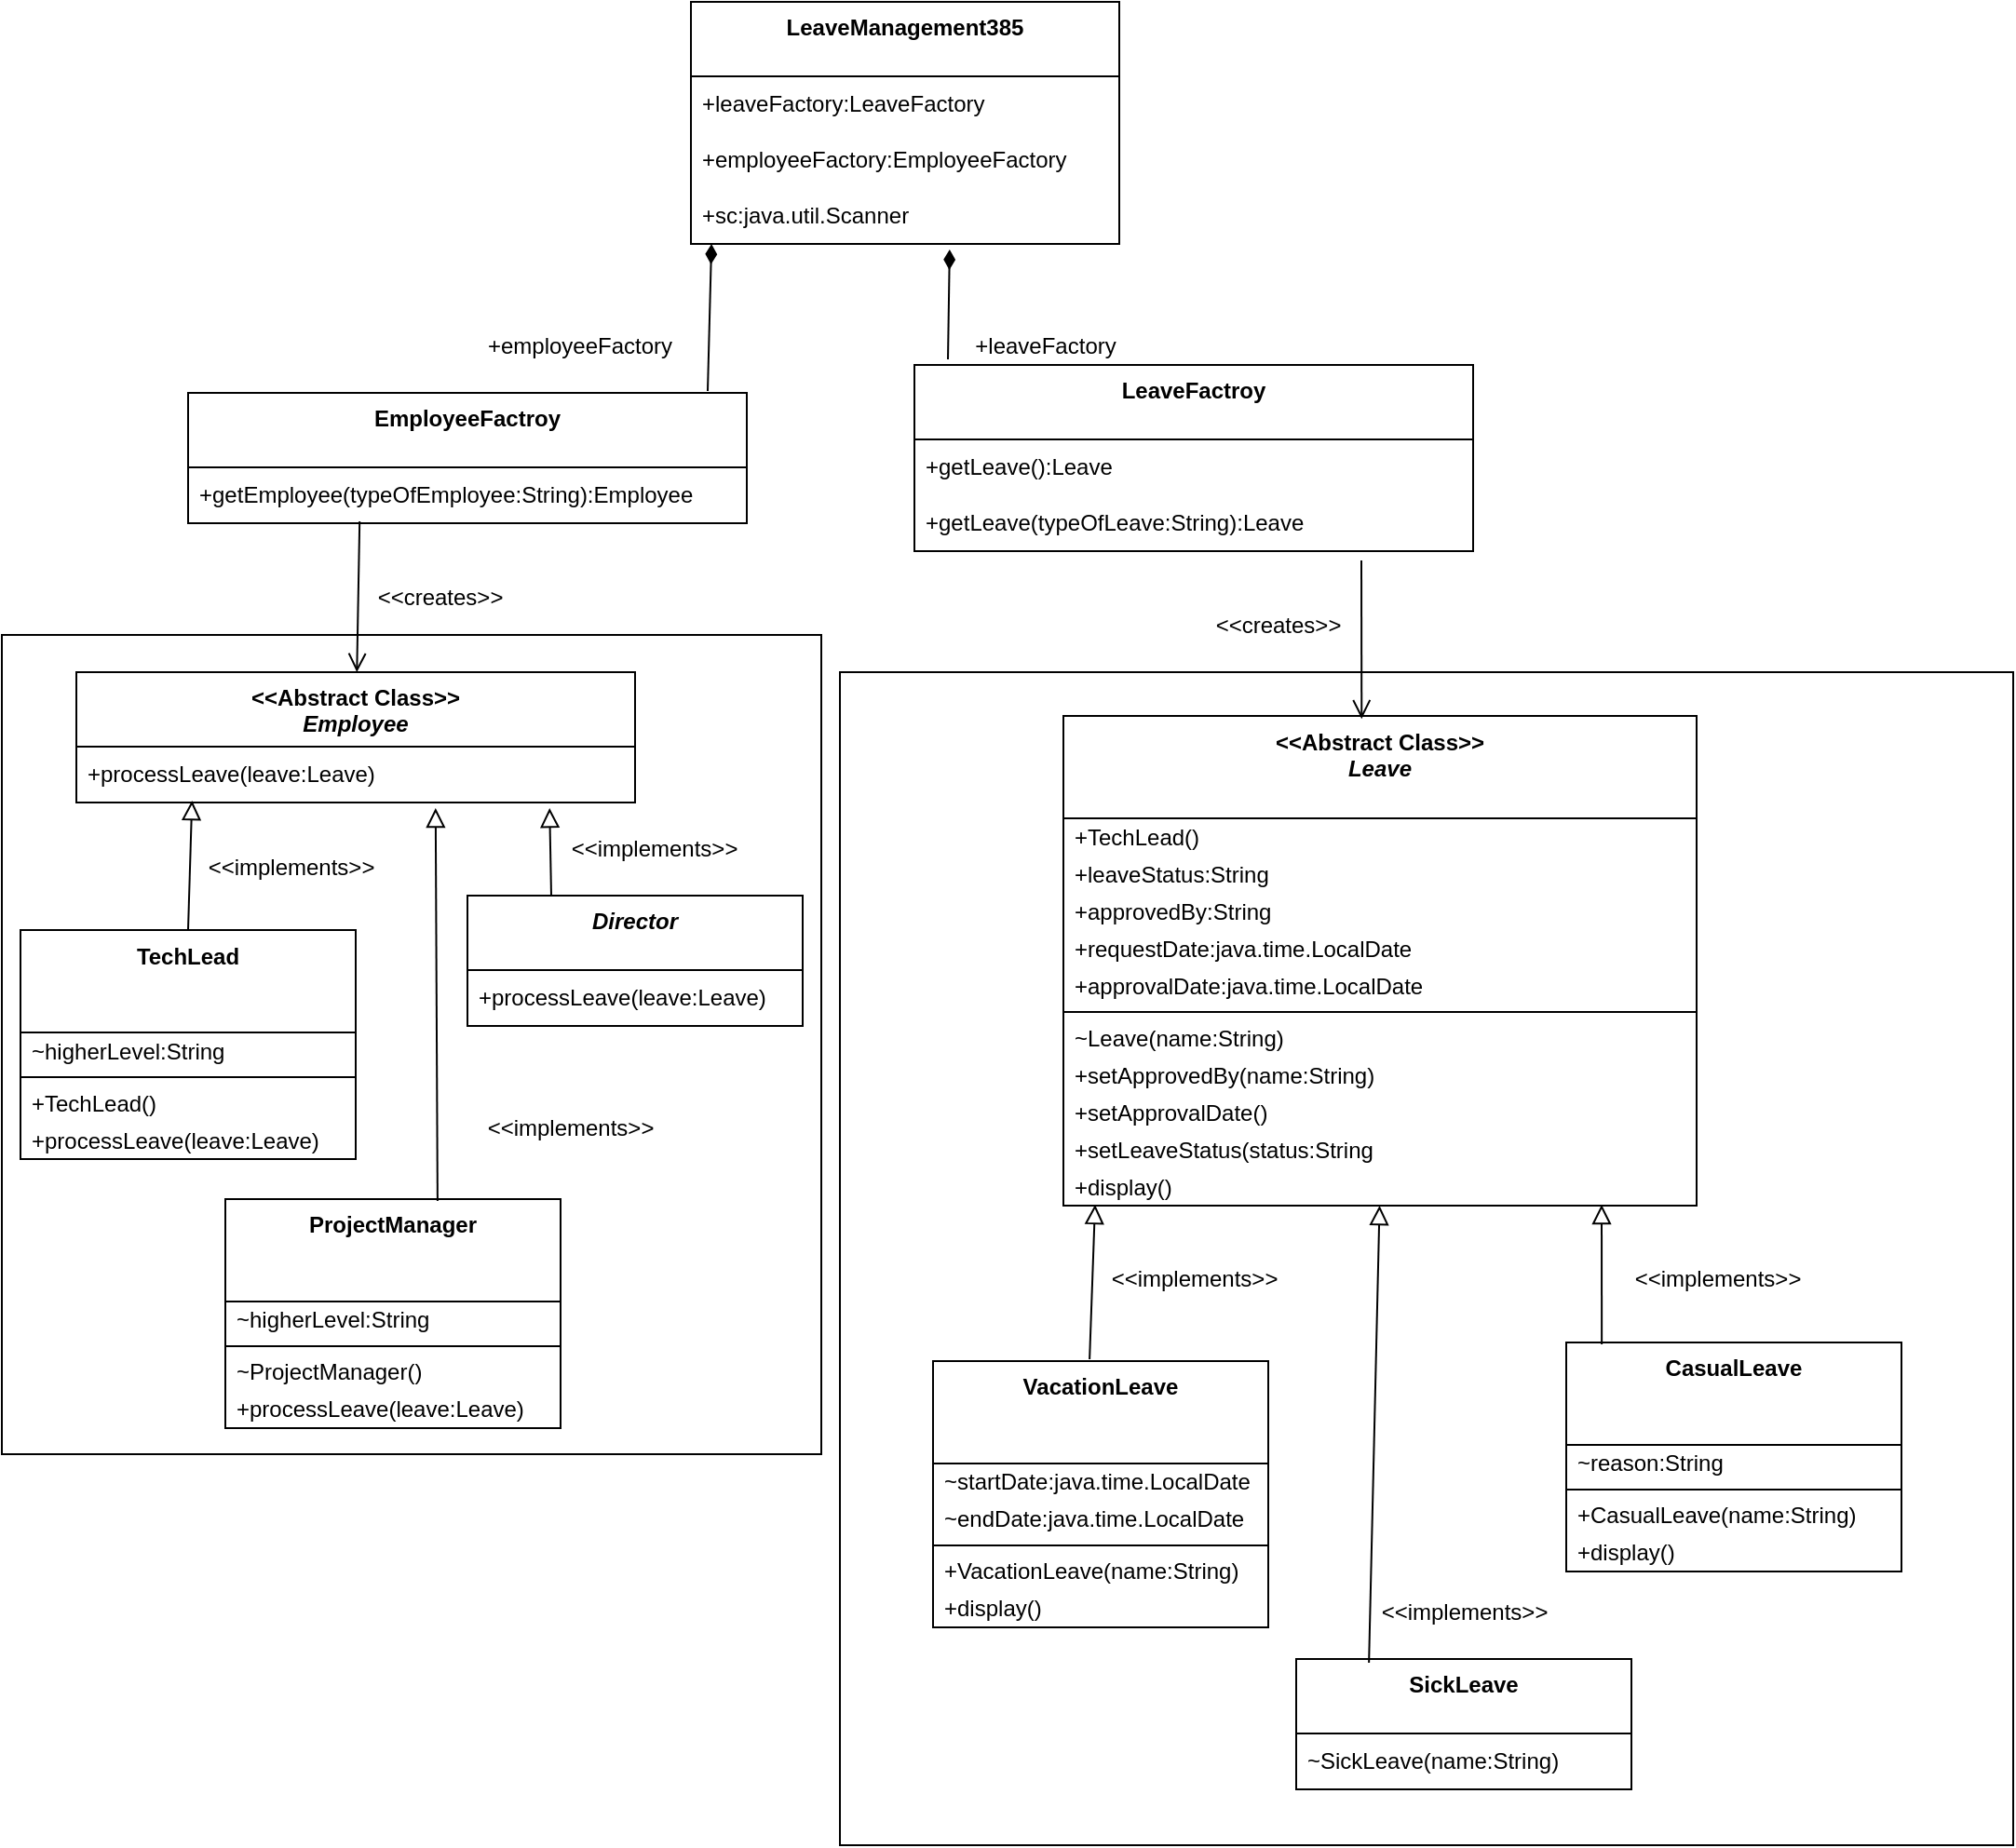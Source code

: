 <mxfile version="21.1.7" type="device">
  <diagram name="Page-1" id="_BMArRF4JR-NpagKreos">
    <mxGraphModel dx="2578" dy="1060" grid="1" gridSize="10" guides="1" tooltips="1" connect="1" arrows="1" fold="1" page="1" pageScale="1" pageWidth="850" pageHeight="1100" math="0" shadow="0">
      <root>
        <mxCell id="0" />
        <mxCell id="1" parent="0" />
        <mxCell id="tjCZEnjZNYBDNR-jfOj--1" value="&lt;b&gt;LeaveManagement385&lt;/b&gt;" style="swimlane;fontStyle=0;align=center;verticalAlign=top;childLayout=stackLayout;horizontal=1;startSize=40;horizontalStack=0;resizeParent=1;resizeParentMax=0;resizeLast=0;collapsible=0;marginBottom=0;html=1;whiteSpace=wrap;" vertex="1" parent="1">
          <mxGeometry x="390" y="60" width="230" height="130" as="geometry" />
        </mxCell>
        <mxCell id="tjCZEnjZNYBDNR-jfOj--2" value="+leaveFactory:LeaveFactory" style="text;html=1;strokeColor=none;fillColor=none;align=left;verticalAlign=middle;spacingLeft=4;spacingRight=4;overflow=hidden;rotatable=0;points=[[0,0.5],[1,0.5]];portConstraint=eastwest;whiteSpace=wrap;" vertex="1" parent="tjCZEnjZNYBDNR-jfOj--1">
          <mxGeometry y="40" width="230" height="30" as="geometry" />
        </mxCell>
        <mxCell id="tjCZEnjZNYBDNR-jfOj--3" value="+employeeFactory:EmployeeFactory" style="text;html=1;strokeColor=none;fillColor=none;align=left;verticalAlign=middle;spacingLeft=4;spacingRight=4;overflow=hidden;rotatable=0;points=[[0,0.5],[1,0.5]];portConstraint=eastwest;whiteSpace=wrap;" vertex="1" parent="tjCZEnjZNYBDNR-jfOj--1">
          <mxGeometry y="70" width="230" height="30" as="geometry" />
        </mxCell>
        <mxCell id="tjCZEnjZNYBDNR-jfOj--4" value="+sc:java.util.Scanner" style="text;html=1;strokeColor=none;fillColor=none;align=left;verticalAlign=middle;spacingLeft=4;spacingRight=4;overflow=hidden;rotatable=0;points=[[0,0.5],[1,0.5]];portConstraint=eastwest;whiteSpace=wrap;" vertex="1" parent="tjCZEnjZNYBDNR-jfOj--1">
          <mxGeometry y="100" width="230" height="30" as="geometry" />
        </mxCell>
        <mxCell id="tjCZEnjZNYBDNR-jfOj--5" value="&lt;b&gt;EmployeeFactroy&lt;/b&gt;" style="swimlane;fontStyle=0;align=center;verticalAlign=top;childLayout=stackLayout;horizontal=1;startSize=40;horizontalStack=0;resizeParent=1;resizeParentMax=0;resizeLast=0;collapsible=0;marginBottom=0;html=1;whiteSpace=wrap;" vertex="1" parent="1">
          <mxGeometry x="120" y="270" width="300" height="70" as="geometry" />
        </mxCell>
        <mxCell id="tjCZEnjZNYBDNR-jfOj--6" value="+getEmployee(typeOfEmployee:String):Employee" style="text;html=1;strokeColor=none;fillColor=none;align=left;verticalAlign=middle;spacingLeft=4;spacingRight=4;overflow=hidden;rotatable=0;points=[[0,0.5],[1,0.5]];portConstraint=eastwest;whiteSpace=wrap;" vertex="1" parent="tjCZEnjZNYBDNR-jfOj--5">
          <mxGeometry y="40" width="300" height="30" as="geometry" />
        </mxCell>
        <mxCell id="tjCZEnjZNYBDNR-jfOj--9" value="&lt;b&gt;LeaveFactroy&lt;/b&gt;" style="swimlane;fontStyle=0;align=center;verticalAlign=top;childLayout=stackLayout;horizontal=1;startSize=40;horizontalStack=0;resizeParent=1;resizeParentMax=0;resizeLast=0;collapsible=0;marginBottom=0;html=1;whiteSpace=wrap;" vertex="1" parent="1">
          <mxGeometry x="510" y="255" width="300" height="100" as="geometry" />
        </mxCell>
        <mxCell id="tjCZEnjZNYBDNR-jfOj--10" value="+getLeave():Leave" style="text;html=1;strokeColor=none;fillColor=none;align=left;verticalAlign=middle;spacingLeft=4;spacingRight=4;overflow=hidden;rotatable=0;points=[[0,0.5],[1,0.5]];portConstraint=eastwest;whiteSpace=wrap;" vertex="1" parent="tjCZEnjZNYBDNR-jfOj--9">
          <mxGeometry y="40" width="300" height="30" as="geometry" />
        </mxCell>
        <mxCell id="tjCZEnjZNYBDNR-jfOj--11" value="+getLeave(typeOfLeave:String):Leave" style="text;html=1;strokeColor=none;fillColor=none;align=left;verticalAlign=middle;spacingLeft=4;spacingRight=4;overflow=hidden;rotatable=0;points=[[0,0.5],[1,0.5]];portConstraint=eastwest;whiteSpace=wrap;" vertex="1" parent="tjCZEnjZNYBDNR-jfOj--9">
          <mxGeometry y="70" width="300" height="30" as="geometry" />
        </mxCell>
        <mxCell id="tjCZEnjZNYBDNR-jfOj--12" value="" style="whiteSpace=wrap;html=1;aspect=fixed;" vertex="1" parent="1">
          <mxGeometry x="20" y="400" width="440" height="440" as="geometry" />
        </mxCell>
        <mxCell id="tjCZEnjZNYBDNR-jfOj--13" value="&lt;div&gt;&lt;b&gt;&amp;lt;&amp;lt;Abstract Class&amp;gt;&amp;gt;&lt;/b&gt;&lt;/div&gt;&lt;div&gt;&lt;b&gt;&lt;i&gt;Employee&lt;br&gt;&lt;/i&gt;&lt;/b&gt;&lt;/div&gt;" style="swimlane;fontStyle=0;align=center;verticalAlign=top;childLayout=stackLayout;horizontal=1;startSize=40;horizontalStack=0;resizeParent=1;resizeParentMax=0;resizeLast=0;collapsible=0;marginBottom=0;html=1;whiteSpace=wrap;" vertex="1" parent="1">
          <mxGeometry x="60" y="420" width="300" height="70" as="geometry" />
        </mxCell>
        <mxCell id="tjCZEnjZNYBDNR-jfOj--14" value="+processLeave(leave:Leave)" style="text;html=1;strokeColor=none;fillColor=none;align=left;verticalAlign=middle;spacingLeft=4;spacingRight=4;overflow=hidden;rotatable=0;points=[[0,0.5],[1,0.5]];portConstraint=eastwest;whiteSpace=wrap;" vertex="1" parent="tjCZEnjZNYBDNR-jfOj--13">
          <mxGeometry y="40" width="300" height="30" as="geometry" />
        </mxCell>
        <mxCell id="tjCZEnjZNYBDNR-jfOj--15" value="&lt;b&gt;&lt;i&gt;Director&lt;/i&gt;&lt;/b&gt;" style="swimlane;fontStyle=0;align=center;verticalAlign=top;childLayout=stackLayout;horizontal=1;startSize=40;horizontalStack=0;resizeParent=1;resizeParentMax=0;resizeLast=0;collapsible=0;marginBottom=0;html=1;whiteSpace=wrap;" vertex="1" parent="1">
          <mxGeometry x="270" y="540" width="180" height="70" as="geometry" />
        </mxCell>
        <mxCell id="tjCZEnjZNYBDNR-jfOj--16" value="+processLeave(leave:Leave)" style="text;html=1;strokeColor=none;fillColor=none;align=left;verticalAlign=middle;spacingLeft=4;spacingRight=4;overflow=hidden;rotatable=0;points=[[0,0.5],[1,0.5]];portConstraint=eastwest;whiteSpace=wrap;" vertex="1" parent="tjCZEnjZNYBDNR-jfOj--15">
          <mxGeometry y="40" width="180" height="30" as="geometry" />
        </mxCell>
        <mxCell id="tjCZEnjZNYBDNR-jfOj--17" value="&lt;b&gt;TechLead&lt;/b&gt;" style="swimlane;fontStyle=0;align=center;verticalAlign=top;childLayout=stackLayout;horizontal=1;startSize=55;horizontalStack=0;resizeParent=1;resizeParentMax=0;resizeLast=0;collapsible=0;marginBottom=0;html=1;whiteSpace=wrap;" vertex="1" parent="1">
          <mxGeometry x="30" y="558.5" width="180" height="123" as="geometry" />
        </mxCell>
        <mxCell id="tjCZEnjZNYBDNR-jfOj--18" value="~higherLevel:String" style="text;html=1;strokeColor=none;fillColor=none;align=left;verticalAlign=middle;spacingLeft=4;spacingRight=4;overflow=hidden;rotatable=0;points=[[0,0.5],[1,0.5]];portConstraint=eastwest;whiteSpace=wrap;" vertex="1" parent="tjCZEnjZNYBDNR-jfOj--17">
          <mxGeometry y="55" width="180" height="20" as="geometry" />
        </mxCell>
        <mxCell id="tjCZEnjZNYBDNR-jfOj--22" value="" style="line;strokeWidth=1;fillColor=none;align=left;verticalAlign=middle;spacingTop=-1;spacingLeft=3;spacingRight=3;rotatable=0;labelPosition=right;points=[];portConstraint=eastwest;" vertex="1" parent="tjCZEnjZNYBDNR-jfOj--17">
          <mxGeometry y="75" width="180" height="8" as="geometry" />
        </mxCell>
        <mxCell id="tjCZEnjZNYBDNR-jfOj--23" value="+TechLead()" style="text;html=1;strokeColor=none;fillColor=none;align=left;verticalAlign=middle;spacingLeft=4;spacingRight=4;overflow=hidden;rotatable=0;points=[[0,0.5],[1,0.5]];portConstraint=eastwest;whiteSpace=wrap;" vertex="1" parent="tjCZEnjZNYBDNR-jfOj--17">
          <mxGeometry y="83" width="180" height="20" as="geometry" />
        </mxCell>
        <mxCell id="tjCZEnjZNYBDNR-jfOj--24" value="+processLeave(leave:Leave)" style="text;html=1;strokeColor=none;fillColor=none;align=left;verticalAlign=middle;spacingLeft=4;spacingRight=4;overflow=hidden;rotatable=0;points=[[0,0.5],[1,0.5]];portConstraint=eastwest;whiteSpace=wrap;" vertex="1" parent="tjCZEnjZNYBDNR-jfOj--17">
          <mxGeometry y="103" width="180" height="20" as="geometry" />
        </mxCell>
        <mxCell id="tjCZEnjZNYBDNR-jfOj--25" value="&lt;b&gt;ProjectManager&lt;/b&gt;" style="swimlane;fontStyle=0;align=center;verticalAlign=top;childLayout=stackLayout;horizontal=1;startSize=55;horizontalStack=0;resizeParent=1;resizeParentMax=0;resizeLast=0;collapsible=0;marginBottom=0;html=1;whiteSpace=wrap;" vertex="1" parent="1">
          <mxGeometry x="140" y="703" width="180" height="123" as="geometry" />
        </mxCell>
        <mxCell id="tjCZEnjZNYBDNR-jfOj--26" value="~higherLevel:String" style="text;html=1;strokeColor=none;fillColor=none;align=left;verticalAlign=middle;spacingLeft=4;spacingRight=4;overflow=hidden;rotatable=0;points=[[0,0.5],[1,0.5]];portConstraint=eastwest;whiteSpace=wrap;" vertex="1" parent="tjCZEnjZNYBDNR-jfOj--25">
          <mxGeometry y="55" width="180" height="20" as="geometry" />
        </mxCell>
        <mxCell id="tjCZEnjZNYBDNR-jfOj--27" value="" style="line;strokeWidth=1;fillColor=none;align=left;verticalAlign=middle;spacingTop=-1;spacingLeft=3;spacingRight=3;rotatable=0;labelPosition=right;points=[];portConstraint=eastwest;" vertex="1" parent="tjCZEnjZNYBDNR-jfOj--25">
          <mxGeometry y="75" width="180" height="8" as="geometry" />
        </mxCell>
        <mxCell id="tjCZEnjZNYBDNR-jfOj--28" value="~ProjectManager()" style="text;html=1;strokeColor=none;fillColor=none;align=left;verticalAlign=middle;spacingLeft=4;spacingRight=4;overflow=hidden;rotatable=0;points=[[0,0.5],[1,0.5]];portConstraint=eastwest;whiteSpace=wrap;" vertex="1" parent="tjCZEnjZNYBDNR-jfOj--25">
          <mxGeometry y="83" width="180" height="20" as="geometry" />
        </mxCell>
        <mxCell id="tjCZEnjZNYBDNR-jfOj--29" value="+processLeave(leave:Leave)" style="text;html=1;strokeColor=none;fillColor=none;align=left;verticalAlign=middle;spacingLeft=4;spacingRight=4;overflow=hidden;rotatable=0;points=[[0,0.5],[1,0.5]];portConstraint=eastwest;whiteSpace=wrap;" vertex="1" parent="tjCZEnjZNYBDNR-jfOj--25">
          <mxGeometry y="103" width="180" height="20" as="geometry" />
        </mxCell>
        <mxCell id="tjCZEnjZNYBDNR-jfOj--30" value="" style="whiteSpace=wrap;html=1;aspect=fixed;" vertex="1" parent="1">
          <mxGeometry x="470" y="420" width="630" height="630" as="geometry" />
        </mxCell>
        <mxCell id="tjCZEnjZNYBDNR-jfOj--31" value="&lt;div&gt;&lt;b&gt;&amp;lt;&amp;lt;Abstract Class&amp;gt;&amp;gt;&lt;/b&gt;&lt;/div&gt;&lt;div&gt;&lt;b&gt;&lt;i&gt;Leave&lt;br&gt;&lt;/i&gt;&lt;/b&gt;&lt;/div&gt;" style="swimlane;fontStyle=0;align=center;verticalAlign=top;childLayout=stackLayout;horizontal=1;startSize=55;horizontalStack=0;resizeParent=1;resizeParentMax=0;resizeLast=0;collapsible=0;marginBottom=0;html=1;whiteSpace=wrap;" vertex="1" parent="1">
          <mxGeometry x="590" y="443.5" width="340" height="263" as="geometry" />
        </mxCell>
        <mxCell id="tjCZEnjZNYBDNR-jfOj--34" value="+TechLead()" style="text;html=1;strokeColor=none;fillColor=none;align=left;verticalAlign=middle;spacingLeft=4;spacingRight=4;overflow=hidden;rotatable=0;points=[[0,0.5],[1,0.5]];portConstraint=eastwest;whiteSpace=wrap;" vertex="1" parent="tjCZEnjZNYBDNR-jfOj--31">
          <mxGeometry y="55" width="340" height="20" as="geometry" />
        </mxCell>
        <mxCell id="tjCZEnjZNYBDNR-jfOj--32" value="+leaveStatus:String" style="text;html=1;strokeColor=none;fillColor=none;align=left;verticalAlign=middle;spacingLeft=4;spacingRight=4;overflow=hidden;rotatable=0;points=[[0,0.5],[1,0.5]];portConstraint=eastwest;whiteSpace=wrap;" vertex="1" parent="tjCZEnjZNYBDNR-jfOj--31">
          <mxGeometry y="75" width="340" height="20" as="geometry" />
        </mxCell>
        <mxCell id="tjCZEnjZNYBDNR-jfOj--37" value="+approvedBy:String" style="text;html=1;strokeColor=none;fillColor=none;align=left;verticalAlign=middle;spacingLeft=4;spacingRight=4;overflow=hidden;rotatable=0;points=[[0,0.5],[1,0.5]];portConstraint=eastwest;whiteSpace=wrap;" vertex="1" parent="tjCZEnjZNYBDNR-jfOj--31">
          <mxGeometry y="95" width="340" height="20" as="geometry" />
        </mxCell>
        <mxCell id="tjCZEnjZNYBDNR-jfOj--38" value="+requestDate:java.time.LocalDate" style="text;html=1;strokeColor=none;fillColor=none;align=left;verticalAlign=middle;spacingLeft=4;spacingRight=4;overflow=hidden;rotatable=0;points=[[0,0.5],[1,0.5]];portConstraint=eastwest;whiteSpace=wrap;" vertex="1" parent="tjCZEnjZNYBDNR-jfOj--31">
          <mxGeometry y="115" width="340" height="20" as="geometry" />
        </mxCell>
        <mxCell id="tjCZEnjZNYBDNR-jfOj--39" value="+approvalDate:java.time.LocalDate" style="text;html=1;strokeColor=none;fillColor=none;align=left;verticalAlign=middle;spacingLeft=4;spacingRight=4;overflow=hidden;rotatable=0;points=[[0,0.5],[1,0.5]];portConstraint=eastwest;whiteSpace=wrap;" vertex="1" parent="tjCZEnjZNYBDNR-jfOj--31">
          <mxGeometry y="135" width="340" height="20" as="geometry" />
        </mxCell>
        <mxCell id="tjCZEnjZNYBDNR-jfOj--33" value="" style="line;strokeWidth=1;fillColor=none;align=left;verticalAlign=middle;spacingTop=-1;spacingLeft=3;spacingRight=3;rotatable=0;labelPosition=right;points=[];portConstraint=eastwest;" vertex="1" parent="tjCZEnjZNYBDNR-jfOj--31">
          <mxGeometry y="155" width="340" height="8" as="geometry" />
        </mxCell>
        <mxCell id="tjCZEnjZNYBDNR-jfOj--36" value="~Leave(name:String)" style="text;html=1;strokeColor=none;fillColor=none;align=left;verticalAlign=middle;spacingLeft=4;spacingRight=4;overflow=hidden;rotatable=0;points=[[0,0.5],[1,0.5]];portConstraint=eastwest;whiteSpace=wrap;" vertex="1" parent="tjCZEnjZNYBDNR-jfOj--31">
          <mxGeometry y="163" width="340" height="20" as="geometry" />
        </mxCell>
        <mxCell id="tjCZEnjZNYBDNR-jfOj--35" value="&lt;div&gt;+setApprovedBy(name:String)&lt;/div&gt;" style="text;html=1;strokeColor=none;fillColor=none;align=left;verticalAlign=middle;spacingLeft=4;spacingRight=4;overflow=hidden;rotatable=0;points=[[0,0.5],[1,0.5]];portConstraint=eastwest;whiteSpace=wrap;" vertex="1" parent="tjCZEnjZNYBDNR-jfOj--31">
          <mxGeometry y="183" width="340" height="20" as="geometry" />
        </mxCell>
        <mxCell id="tjCZEnjZNYBDNR-jfOj--41" value="&lt;div&gt;+setApprovalDate()&lt;/div&gt;" style="text;html=1;strokeColor=none;fillColor=none;align=left;verticalAlign=middle;spacingLeft=4;spacingRight=4;overflow=hidden;rotatable=0;points=[[0,0.5],[1,0.5]];portConstraint=eastwest;whiteSpace=wrap;" vertex="1" parent="tjCZEnjZNYBDNR-jfOj--31">
          <mxGeometry y="203" width="340" height="20" as="geometry" />
        </mxCell>
        <mxCell id="tjCZEnjZNYBDNR-jfOj--42" value="+setLeaveStatus(status:String" style="text;html=1;strokeColor=none;fillColor=none;align=left;verticalAlign=middle;spacingLeft=4;spacingRight=4;overflow=hidden;rotatable=0;points=[[0,0.5],[1,0.5]];portConstraint=eastwest;whiteSpace=wrap;" vertex="1" parent="tjCZEnjZNYBDNR-jfOj--31">
          <mxGeometry y="223" width="340" height="20" as="geometry" />
        </mxCell>
        <mxCell id="tjCZEnjZNYBDNR-jfOj--43" value="+display()" style="text;html=1;strokeColor=none;fillColor=none;align=left;verticalAlign=middle;spacingLeft=4;spacingRight=4;overflow=hidden;rotatable=0;points=[[0,0.5],[1,0.5]];portConstraint=eastwest;whiteSpace=wrap;" vertex="1" parent="tjCZEnjZNYBDNR-jfOj--31">
          <mxGeometry y="243" width="340" height="20" as="geometry" />
        </mxCell>
        <mxCell id="tjCZEnjZNYBDNR-jfOj--44" value="&lt;b&gt;VacationLeave&lt;/b&gt;" style="swimlane;fontStyle=0;align=center;verticalAlign=top;childLayout=stackLayout;horizontal=1;startSize=55;horizontalStack=0;resizeParent=1;resizeParentMax=0;resizeLast=0;collapsible=0;marginBottom=0;html=1;whiteSpace=wrap;" vertex="1" parent="1">
          <mxGeometry x="520" y="790" width="180" height="143" as="geometry" />
        </mxCell>
        <mxCell id="tjCZEnjZNYBDNR-jfOj--45" value="~startDate:java.time.LocalDate" style="text;html=1;strokeColor=none;fillColor=none;align=left;verticalAlign=middle;spacingLeft=4;spacingRight=4;overflow=hidden;rotatable=0;points=[[0,0.5],[1,0.5]];portConstraint=eastwest;whiteSpace=wrap;" vertex="1" parent="tjCZEnjZNYBDNR-jfOj--44">
          <mxGeometry y="55" width="180" height="20" as="geometry" />
        </mxCell>
        <mxCell id="tjCZEnjZNYBDNR-jfOj--49" value="~endDate:java.time.LocalDate" style="text;html=1;strokeColor=none;fillColor=none;align=left;verticalAlign=middle;spacingLeft=4;spacingRight=4;overflow=hidden;rotatable=0;points=[[0,0.5],[1,0.5]];portConstraint=eastwest;whiteSpace=wrap;" vertex="1" parent="tjCZEnjZNYBDNR-jfOj--44">
          <mxGeometry y="75" width="180" height="20" as="geometry" />
        </mxCell>
        <mxCell id="tjCZEnjZNYBDNR-jfOj--46" value="" style="line;strokeWidth=1;fillColor=none;align=left;verticalAlign=middle;spacingTop=-1;spacingLeft=3;spacingRight=3;rotatable=0;labelPosition=right;points=[];portConstraint=eastwest;" vertex="1" parent="tjCZEnjZNYBDNR-jfOj--44">
          <mxGeometry y="95" width="180" height="8" as="geometry" />
        </mxCell>
        <mxCell id="tjCZEnjZNYBDNR-jfOj--47" value="+VacationLeave(name:String)" style="text;html=1;strokeColor=none;fillColor=none;align=left;verticalAlign=middle;spacingLeft=4;spacingRight=4;overflow=hidden;rotatable=0;points=[[0,0.5],[1,0.5]];portConstraint=eastwest;whiteSpace=wrap;" vertex="1" parent="tjCZEnjZNYBDNR-jfOj--44">
          <mxGeometry y="103" width="180" height="20" as="geometry" />
        </mxCell>
        <mxCell id="tjCZEnjZNYBDNR-jfOj--48" value="+display()" style="text;html=1;strokeColor=none;fillColor=none;align=left;verticalAlign=middle;spacingLeft=4;spacingRight=4;overflow=hidden;rotatable=0;points=[[0,0.5],[1,0.5]];portConstraint=eastwest;whiteSpace=wrap;" vertex="1" parent="tjCZEnjZNYBDNR-jfOj--44">
          <mxGeometry y="123" width="180" height="20" as="geometry" />
        </mxCell>
        <mxCell id="tjCZEnjZNYBDNR-jfOj--50" value="&lt;b&gt;CasualLeave&lt;/b&gt;" style="swimlane;fontStyle=0;align=center;verticalAlign=top;childLayout=stackLayout;horizontal=1;startSize=55;horizontalStack=0;resizeParent=1;resizeParentMax=0;resizeLast=0;collapsible=0;marginBottom=0;html=1;whiteSpace=wrap;" vertex="1" parent="1">
          <mxGeometry x="860" y="780" width="180" height="123" as="geometry" />
        </mxCell>
        <mxCell id="tjCZEnjZNYBDNR-jfOj--51" value="~reason:String" style="text;html=1;strokeColor=none;fillColor=none;align=left;verticalAlign=middle;spacingLeft=4;spacingRight=4;overflow=hidden;rotatable=0;points=[[0,0.5],[1,0.5]];portConstraint=eastwest;whiteSpace=wrap;" vertex="1" parent="tjCZEnjZNYBDNR-jfOj--50">
          <mxGeometry y="55" width="180" height="20" as="geometry" />
        </mxCell>
        <mxCell id="tjCZEnjZNYBDNR-jfOj--53" value="" style="line;strokeWidth=1;fillColor=none;align=left;verticalAlign=middle;spacingTop=-1;spacingLeft=3;spacingRight=3;rotatable=0;labelPosition=right;points=[];portConstraint=eastwest;" vertex="1" parent="tjCZEnjZNYBDNR-jfOj--50">
          <mxGeometry y="75" width="180" height="8" as="geometry" />
        </mxCell>
        <mxCell id="tjCZEnjZNYBDNR-jfOj--54" value="+CasualLeave(name:String)" style="text;html=1;strokeColor=none;fillColor=none;align=left;verticalAlign=middle;spacingLeft=4;spacingRight=4;overflow=hidden;rotatable=0;points=[[0,0.5],[1,0.5]];portConstraint=eastwest;whiteSpace=wrap;" vertex="1" parent="tjCZEnjZNYBDNR-jfOj--50">
          <mxGeometry y="83" width="180" height="20" as="geometry" />
        </mxCell>
        <mxCell id="tjCZEnjZNYBDNR-jfOj--55" value="+display()" style="text;html=1;strokeColor=none;fillColor=none;align=left;verticalAlign=middle;spacingLeft=4;spacingRight=4;overflow=hidden;rotatable=0;points=[[0,0.5],[1,0.5]];portConstraint=eastwest;whiteSpace=wrap;" vertex="1" parent="tjCZEnjZNYBDNR-jfOj--50">
          <mxGeometry y="103" width="180" height="20" as="geometry" />
        </mxCell>
        <mxCell id="tjCZEnjZNYBDNR-jfOj--56" value="&lt;b&gt;SickLeave&lt;/b&gt;" style="swimlane;fontStyle=0;align=center;verticalAlign=top;childLayout=stackLayout;horizontal=1;startSize=40;horizontalStack=0;resizeParent=1;resizeParentMax=0;resizeLast=0;collapsible=0;marginBottom=0;html=1;whiteSpace=wrap;" vertex="1" parent="1">
          <mxGeometry x="715" y="950" width="180" height="70" as="geometry" />
        </mxCell>
        <mxCell id="tjCZEnjZNYBDNR-jfOj--57" value="~SickLeave(name:String)" style="text;html=1;strokeColor=none;fillColor=none;align=left;verticalAlign=middle;spacingLeft=4;spacingRight=4;overflow=hidden;rotatable=0;points=[[0,0.5],[1,0.5]];portConstraint=eastwest;whiteSpace=wrap;" vertex="1" parent="tjCZEnjZNYBDNR-jfOj--56">
          <mxGeometry y="40" width="180" height="30" as="geometry" />
        </mxCell>
        <mxCell id="tjCZEnjZNYBDNR-jfOj--58" value="" style="endArrow=none;startArrow=diamondThin;endFill=0;startFill=1;html=1;verticalAlign=bottom;labelBackgroundColor=none;strokeWidth=1;startSize=8;endSize=8;rounded=0;exitX=0.048;exitY=1;exitDx=0;exitDy=0;exitPerimeter=0;entryX=0.93;entryY=-0.014;entryDx=0;entryDy=0;entryPerimeter=0;" edge="1" parent="1" source="tjCZEnjZNYBDNR-jfOj--4" target="tjCZEnjZNYBDNR-jfOj--5">
          <mxGeometry width="160" relative="1" as="geometry">
            <mxPoint x="210" y="350" as="sourcePoint" />
            <mxPoint x="370" y="350" as="targetPoint" />
          </mxGeometry>
        </mxCell>
        <mxCell id="tjCZEnjZNYBDNR-jfOj--59" value="+employeeFactory" style="text;html=1;align=center;verticalAlign=middle;resizable=0;points=[];autosize=1;strokeColor=none;fillColor=none;" vertex="1" parent="1">
          <mxGeometry x="270" y="230" width="120" height="30" as="geometry" />
        </mxCell>
        <mxCell id="tjCZEnjZNYBDNR-jfOj--60" value="" style="endArrow=none;startArrow=diamondThin;endFill=0;startFill=1;html=1;verticalAlign=bottom;labelBackgroundColor=none;strokeWidth=1;startSize=8;endSize=8;rounded=0;exitX=0.604;exitY=1.1;exitDx=0;exitDy=0;exitPerimeter=0;entryX=0.06;entryY=-0.03;entryDx=0;entryDy=0;entryPerimeter=0;" edge="1" parent="1" source="tjCZEnjZNYBDNR-jfOj--4" target="tjCZEnjZNYBDNR-jfOj--9">
          <mxGeometry width="160" relative="1" as="geometry">
            <mxPoint x="532" y="200" as="sourcePoint" />
            <mxPoint x="530" y="279" as="targetPoint" />
          </mxGeometry>
        </mxCell>
        <mxCell id="tjCZEnjZNYBDNR-jfOj--61" value="+leaveFactory" style="text;html=1;align=center;verticalAlign=middle;resizable=0;points=[];autosize=1;strokeColor=none;fillColor=none;" vertex="1" parent="1">
          <mxGeometry x="530" y="230" width="100" height="30" as="geometry" />
        </mxCell>
        <mxCell id="tjCZEnjZNYBDNR-jfOj--62" value="" style="endArrow=open;startArrow=none;endFill=0;startFill=0;endSize=8;html=1;verticalAlign=bottom;labelBackgroundColor=none;strokeWidth=1;rounded=0;exitX=0.307;exitY=0.967;exitDx=0;exitDy=0;exitPerimeter=0;" edge="1" parent="1" source="tjCZEnjZNYBDNR-jfOj--6" target="tjCZEnjZNYBDNR-jfOj--13">
          <mxGeometry width="160" relative="1" as="geometry">
            <mxPoint x="230" y="350" as="sourcePoint" />
            <mxPoint x="390" y="350" as="targetPoint" />
          </mxGeometry>
        </mxCell>
        <mxCell id="tjCZEnjZNYBDNR-jfOj--63" value="&amp;lt;&amp;lt;creates&amp;gt;&amp;gt;" style="text;html=1;align=center;verticalAlign=middle;resizable=0;points=[];autosize=1;strokeColor=none;fillColor=none;" vertex="1" parent="1">
          <mxGeometry x="210" y="365" width="90" height="30" as="geometry" />
        </mxCell>
        <mxCell id="tjCZEnjZNYBDNR-jfOj--64" value="" style="endArrow=open;startArrow=none;endFill=0;startFill=0;endSize=8;html=1;verticalAlign=bottom;labelBackgroundColor=none;strokeWidth=1;rounded=0;entryX=0.471;entryY=0.006;entryDx=0;entryDy=0;entryPerimeter=0;exitX=0.8;exitY=1.167;exitDx=0;exitDy=0;exitPerimeter=0;" edge="1" parent="1" source="tjCZEnjZNYBDNR-jfOj--11" target="tjCZEnjZNYBDNR-jfOj--31">
          <mxGeometry width="160" relative="1" as="geometry">
            <mxPoint x="676" y="359" as="sourcePoint" />
            <mxPoint x="675" y="440" as="targetPoint" />
          </mxGeometry>
        </mxCell>
        <mxCell id="tjCZEnjZNYBDNR-jfOj--65" value="&amp;lt;&amp;lt;creates&amp;gt;&amp;gt;" style="text;html=1;align=center;verticalAlign=middle;resizable=0;points=[];autosize=1;strokeColor=none;fillColor=none;" vertex="1" parent="1">
          <mxGeometry x="660" y="380" width="90" height="30" as="geometry" />
        </mxCell>
        <mxCell id="tjCZEnjZNYBDNR-jfOj--66" value="" style="endArrow=block;html=1;rounded=0;align=center;verticalAlign=bottom;endFill=0;labelBackgroundColor=none;endSize=8;exitX=0.5;exitY=0;exitDx=0;exitDy=0;entryX=0.207;entryY=0.967;entryDx=0;entryDy=0;entryPerimeter=0;" edge="1" parent="1" source="tjCZEnjZNYBDNR-jfOj--17" target="tjCZEnjZNYBDNR-jfOj--14">
          <mxGeometry relative="1" as="geometry">
            <mxPoint x="190" y="610" as="sourcePoint" />
            <mxPoint x="350" y="610" as="targetPoint" />
          </mxGeometry>
        </mxCell>
        <mxCell id="tjCZEnjZNYBDNR-jfOj--67" value="" style="resizable=0;html=1;align=center;verticalAlign=top;labelBackgroundColor=none;" connectable="0" vertex="1" parent="tjCZEnjZNYBDNR-jfOj--66">
          <mxGeometry relative="1" as="geometry" />
        </mxCell>
        <mxCell id="tjCZEnjZNYBDNR-jfOj--68" value="&amp;lt;&amp;lt;implements&amp;gt;&amp;gt;" style="text;html=1;align=center;verticalAlign=middle;resizable=0;points=[];autosize=1;strokeColor=none;fillColor=none;" vertex="1" parent="1">
          <mxGeometry x="120" y="510" width="110" height="30" as="geometry" />
        </mxCell>
        <mxCell id="tjCZEnjZNYBDNR-jfOj--69" value="&amp;lt;&amp;lt;implements&amp;gt;&amp;gt;" style="text;html=1;align=center;verticalAlign=middle;resizable=0;points=[];autosize=1;strokeColor=none;fillColor=none;" vertex="1" parent="1">
          <mxGeometry x="270" y="650" width="110" height="30" as="geometry" />
        </mxCell>
        <mxCell id="tjCZEnjZNYBDNR-jfOj--70" value="&amp;lt;&amp;lt;implements&amp;gt;&amp;gt;" style="text;html=1;align=center;verticalAlign=middle;resizable=0;points=[];autosize=1;strokeColor=none;fillColor=none;" vertex="1" parent="1">
          <mxGeometry x="315" y="500" width="110" height="30" as="geometry" />
        </mxCell>
        <mxCell id="tjCZEnjZNYBDNR-jfOj--71" value="" style="endArrow=block;html=1;rounded=0;align=center;verticalAlign=bottom;endFill=0;labelBackgroundColor=none;endSize=8;exitX=0.25;exitY=0;exitDx=0;exitDy=0;entryX=0.847;entryY=1.1;entryDx=0;entryDy=0;entryPerimeter=0;" edge="1" parent="1" source="tjCZEnjZNYBDNR-jfOj--15" target="tjCZEnjZNYBDNR-jfOj--14">
          <mxGeometry relative="1" as="geometry">
            <mxPoint x="310" y="558.5" as="sourcePoint" />
            <mxPoint x="312" y="488.5" as="targetPoint" />
          </mxGeometry>
        </mxCell>
        <mxCell id="tjCZEnjZNYBDNR-jfOj--72" value="" style="resizable=0;html=1;align=center;verticalAlign=top;labelBackgroundColor=none;" connectable="0" vertex="1" parent="tjCZEnjZNYBDNR-jfOj--71">
          <mxGeometry relative="1" as="geometry" />
        </mxCell>
        <mxCell id="tjCZEnjZNYBDNR-jfOj--73" value="" style="endArrow=block;html=1;rounded=0;align=center;verticalAlign=bottom;endFill=0;labelBackgroundColor=none;endSize=8;entryX=0.643;entryY=1.1;entryDx=0;entryDy=0;entryPerimeter=0;exitX=0.633;exitY=0.008;exitDx=0;exitDy=0;exitPerimeter=0;" edge="1" parent="1" source="tjCZEnjZNYBDNR-jfOj--25" target="tjCZEnjZNYBDNR-jfOj--14">
          <mxGeometry relative="1" as="geometry">
            <mxPoint x="253" y="650" as="sourcePoint" />
            <mxPoint x="252" y="570" as="targetPoint" />
          </mxGeometry>
        </mxCell>
        <mxCell id="tjCZEnjZNYBDNR-jfOj--74" value="" style="resizable=0;html=1;align=center;verticalAlign=top;labelBackgroundColor=none;" connectable="0" vertex="1" parent="tjCZEnjZNYBDNR-jfOj--73">
          <mxGeometry relative="1" as="geometry" />
        </mxCell>
        <mxCell id="tjCZEnjZNYBDNR-jfOj--75" value="&amp;lt;&amp;lt;implements&amp;gt;&amp;gt;" style="text;html=1;align=center;verticalAlign=middle;resizable=0;points=[];autosize=1;strokeColor=none;fillColor=none;" vertex="1" parent="1">
          <mxGeometry x="605" y="731" width="110" height="30" as="geometry" />
        </mxCell>
        <mxCell id="tjCZEnjZNYBDNR-jfOj--76" value="" style="endArrow=block;html=1;rounded=0;align=center;verticalAlign=bottom;endFill=0;labelBackgroundColor=none;endSize=8;exitX=0.467;exitY=-0.007;exitDx=0;exitDy=0;exitPerimeter=0;entryX=0.05;entryY=0.975;entryDx=0;entryDy=0;entryPerimeter=0;" edge="1" parent="1" source="tjCZEnjZNYBDNR-jfOj--44" target="tjCZEnjZNYBDNR-jfOj--43">
          <mxGeometry relative="1" as="geometry">
            <mxPoint x="605" y="780" as="sourcePoint" />
            <mxPoint x="620" y="710" as="targetPoint" />
          </mxGeometry>
        </mxCell>
        <mxCell id="tjCZEnjZNYBDNR-jfOj--77" value="" style="resizable=0;html=1;align=center;verticalAlign=top;labelBackgroundColor=none;" connectable="0" vertex="1" parent="tjCZEnjZNYBDNR-jfOj--76">
          <mxGeometry relative="1" as="geometry" />
        </mxCell>
        <mxCell id="tjCZEnjZNYBDNR-jfOj--78" value="" style="endArrow=block;html=1;rounded=0;align=center;verticalAlign=bottom;endFill=0;labelBackgroundColor=none;endSize=8;exitX=0.217;exitY=0.029;exitDx=0;exitDy=0;exitPerimeter=0;" edge="1" parent="1" source="tjCZEnjZNYBDNR-jfOj--56" target="tjCZEnjZNYBDNR-jfOj--43">
          <mxGeometry relative="1" as="geometry">
            <mxPoint x="715" y="865" as="sourcePoint" />
            <mxPoint x="717" y="790" as="targetPoint" />
          </mxGeometry>
        </mxCell>
        <mxCell id="tjCZEnjZNYBDNR-jfOj--79" value="" style="resizable=0;html=1;align=center;verticalAlign=top;labelBackgroundColor=none;" connectable="0" vertex="1" parent="tjCZEnjZNYBDNR-jfOj--78">
          <mxGeometry relative="1" as="geometry" />
        </mxCell>
        <mxCell id="tjCZEnjZNYBDNR-jfOj--80" value="&amp;lt;&amp;lt;implements&amp;gt;&amp;gt;" style="text;html=1;align=center;verticalAlign=middle;resizable=0;points=[];autosize=1;strokeColor=none;fillColor=none;" vertex="1" parent="1">
          <mxGeometry x="750" y="910" width="110" height="30" as="geometry" />
        </mxCell>
        <mxCell id="tjCZEnjZNYBDNR-jfOj--81" value="" style="endArrow=block;html=1;rounded=0;align=center;verticalAlign=bottom;endFill=0;labelBackgroundColor=none;endSize=8;exitX=0.106;exitY=0.008;exitDx=0;exitDy=0;exitPerimeter=0;entryX=0.85;entryY=0.975;entryDx=0;entryDy=0;entryPerimeter=0;" edge="1" parent="1" source="tjCZEnjZNYBDNR-jfOj--50" target="tjCZEnjZNYBDNR-jfOj--43">
          <mxGeometry relative="1" as="geometry">
            <mxPoint x="884.5" y="790" as="sourcePoint" />
            <mxPoint x="887" y="715" as="targetPoint" />
          </mxGeometry>
        </mxCell>
        <mxCell id="tjCZEnjZNYBDNR-jfOj--82" value="" style="resizable=0;html=1;align=center;verticalAlign=top;labelBackgroundColor=none;" connectable="0" vertex="1" parent="tjCZEnjZNYBDNR-jfOj--81">
          <mxGeometry relative="1" as="geometry" />
        </mxCell>
        <mxCell id="tjCZEnjZNYBDNR-jfOj--83" value="&amp;lt;&amp;lt;implements&amp;gt;&amp;gt;" style="text;html=1;align=center;verticalAlign=middle;resizable=0;points=[];autosize=1;strokeColor=none;fillColor=none;" vertex="1" parent="1">
          <mxGeometry x="885.5" y="731" width="110" height="30" as="geometry" />
        </mxCell>
      </root>
    </mxGraphModel>
  </diagram>
</mxfile>

